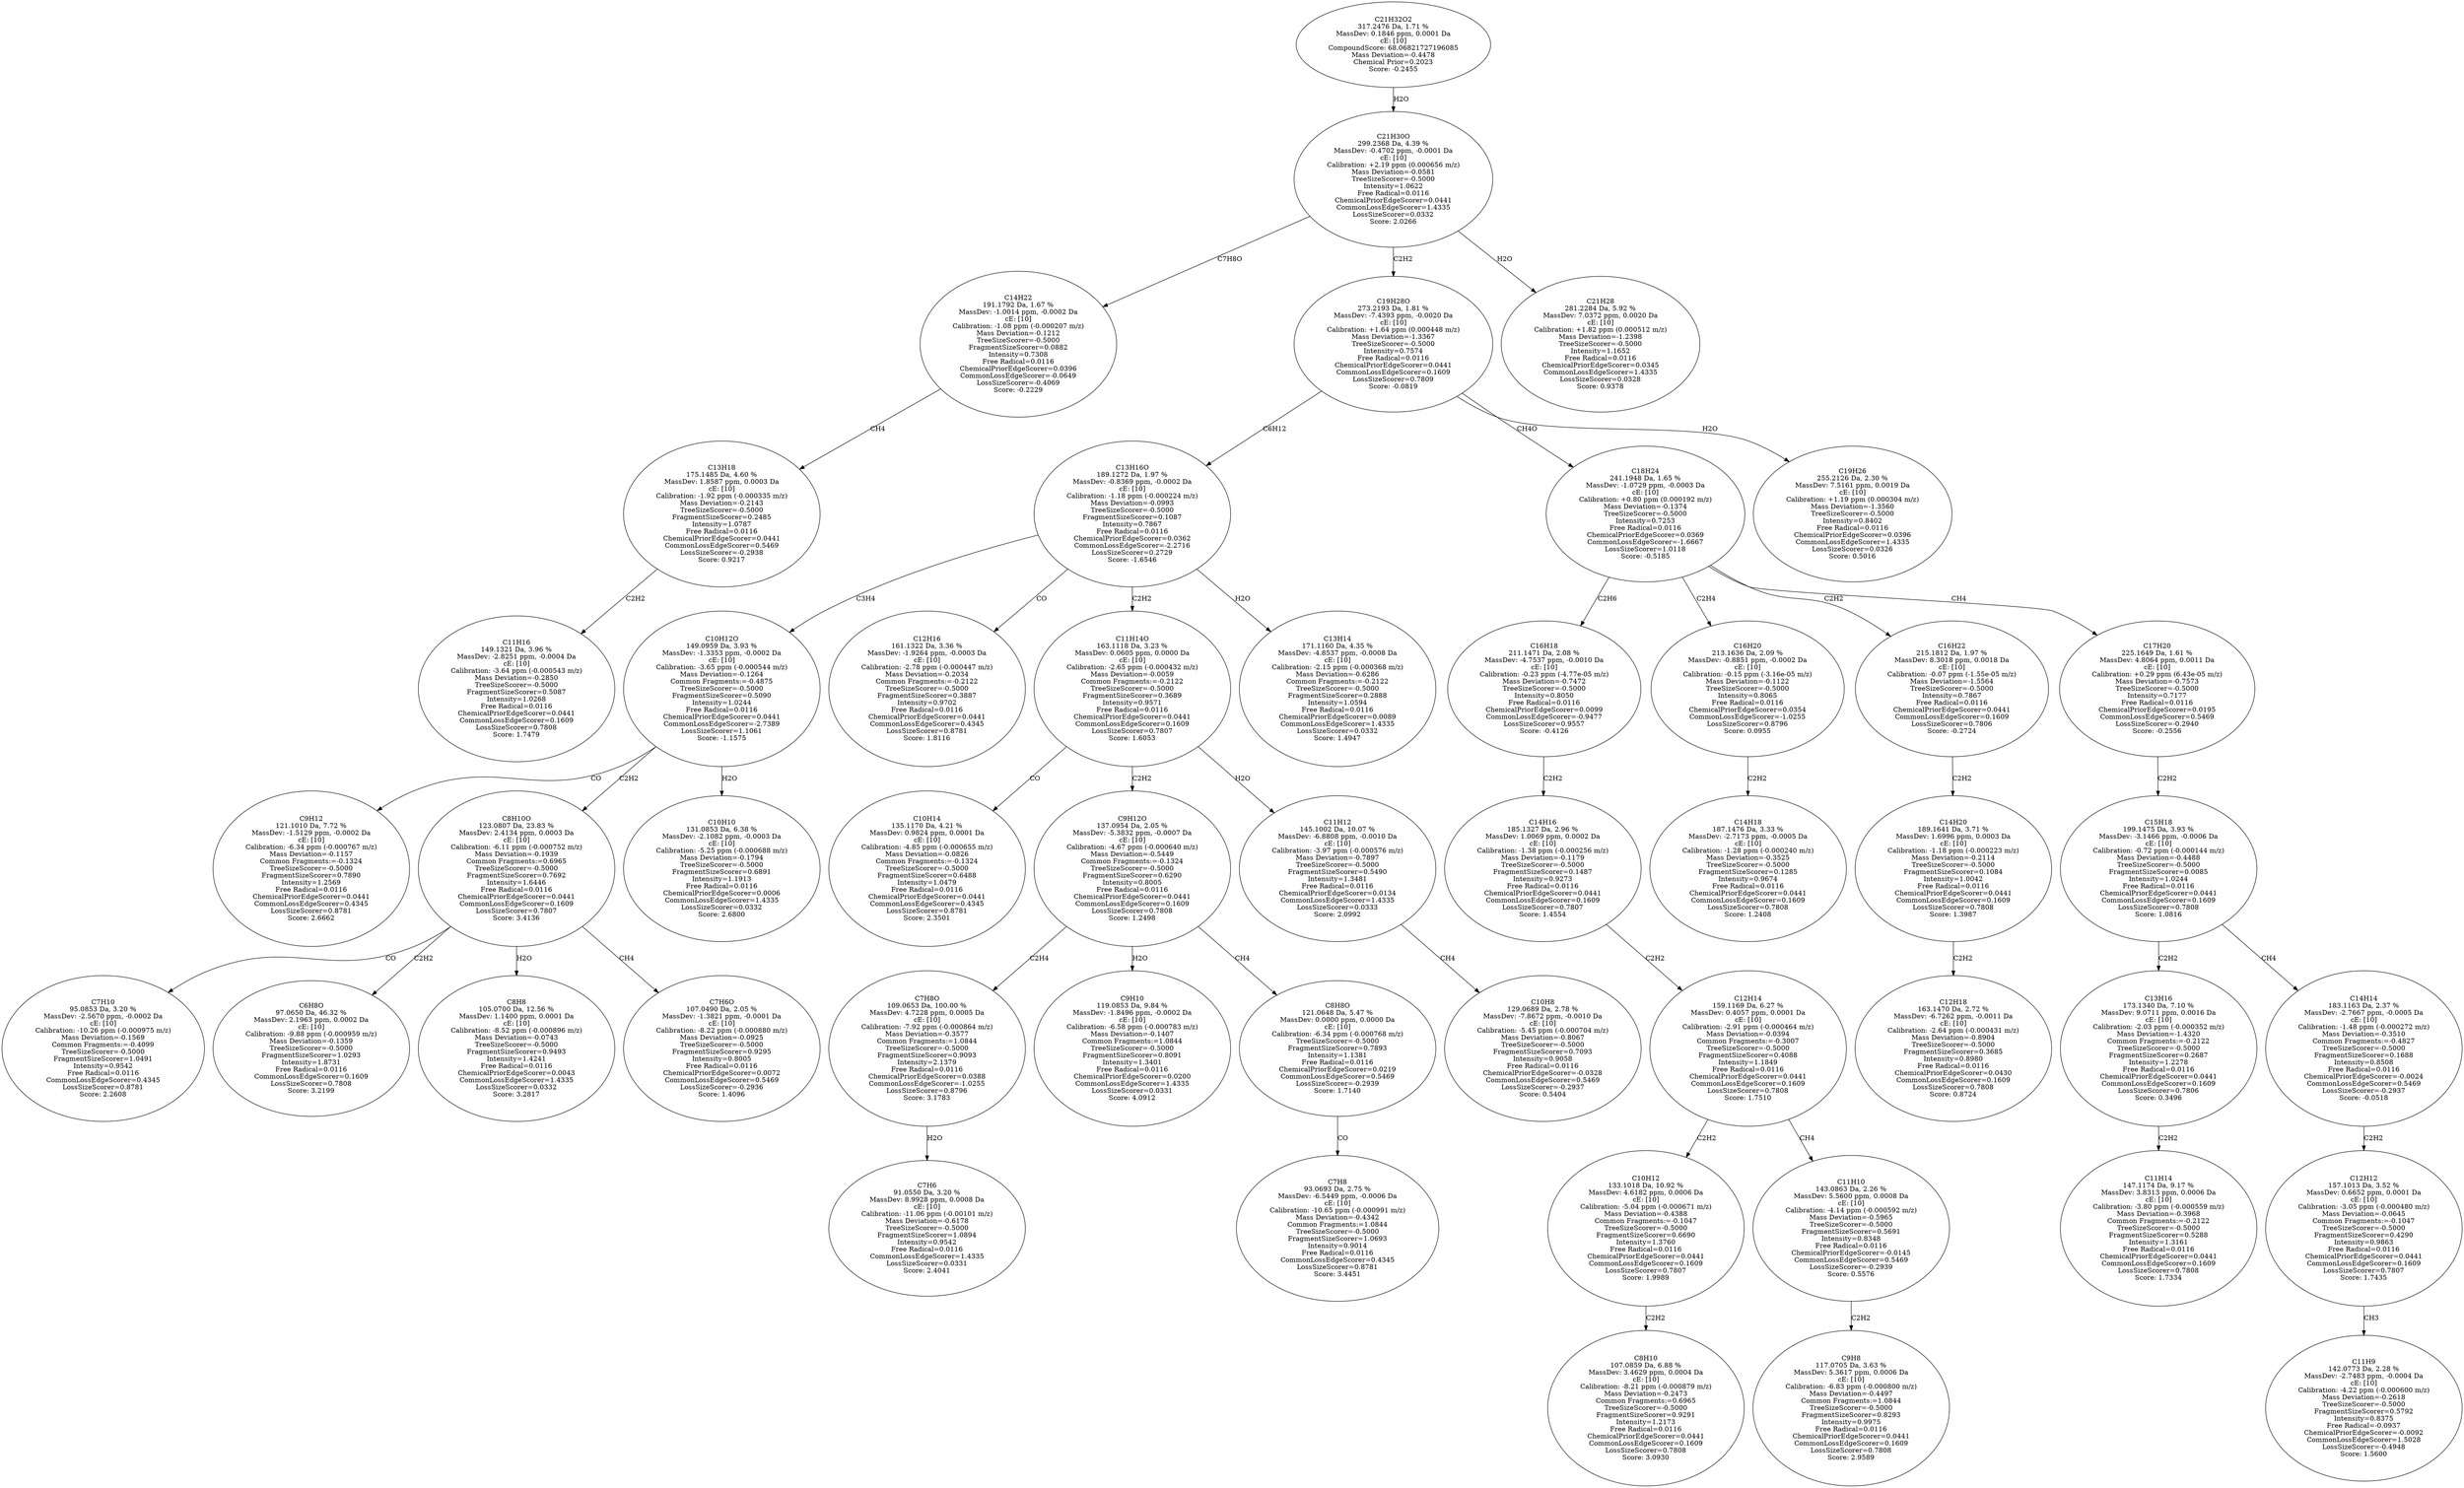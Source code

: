 strict digraph {
v1 [label="C11H16\n149.1321 Da, 3.96 %\nMassDev: -2.8251 ppm, -0.0004 Da\ncE: [10]\nCalibration: -3.64 ppm (-0.000543 m/z)\nMass Deviation=-0.2850\nTreeSizeScorer=-0.5000\nFragmentSizeScorer=0.5087\nIntensity=1.0268\nFree Radical=0.0116\nChemicalPriorEdgeScorer=0.0441\nCommonLossEdgeScorer=0.1609\nLossSizeScorer=0.7808\nScore: 1.7479"];
v2 [label="C13H18\n175.1485 Da, 4.60 %\nMassDev: 1.8587 ppm, 0.0003 Da\ncE: [10]\nCalibration: -1.92 ppm (-0.000335 m/z)\nMass Deviation=-0.2143\nTreeSizeScorer=-0.5000\nFragmentSizeScorer=0.2485\nIntensity=1.0787\nFree Radical=0.0116\nChemicalPriorEdgeScorer=0.0441\nCommonLossEdgeScorer=0.5469\nLossSizeScorer=-0.2938\nScore: 0.9217"];
v3 [label="C14H22\n191.1792 Da, 1.67 %\nMassDev: -1.0014 ppm, -0.0002 Da\ncE: [10]\nCalibration: -1.08 ppm (-0.000207 m/z)\nMass Deviation=-0.1212\nTreeSizeScorer=-0.5000\nFragmentSizeScorer=0.0882\nIntensity=0.7308\nFree Radical=0.0116\nChemicalPriorEdgeScorer=0.0396\nCommonLossEdgeScorer=-0.0649\nLossSizeScorer=-0.4069\nScore: -0.2229"];
v4 [label="C9H12\n121.1010 Da, 7.72 %\nMassDev: -1.5129 ppm, -0.0002 Da\ncE: [10]\nCalibration: -6.34 ppm (-0.000767 m/z)\nMass Deviation=-0.1157\nCommon Fragments:=-0.1324\nTreeSizeScorer=-0.5000\nFragmentSizeScorer=0.7890\nIntensity=1.2569\nFree Radical=0.0116\nChemicalPriorEdgeScorer=0.0441\nCommonLossEdgeScorer=0.4345\nLossSizeScorer=0.8781\nScore: 2.6662"];
v5 [label="C7H10\n95.0853 Da, 3.20 %\nMassDev: -2.5670 ppm, -0.0002 Da\ncE: [10]\nCalibration: -10.26 ppm (-0.000975 m/z)\nMass Deviation=-0.1569\nCommon Fragments:=-0.4099\nTreeSizeScorer=-0.5000\nFragmentSizeScorer=1.0491\nIntensity=0.9542\nFree Radical=0.0116\nCommonLossEdgeScorer=0.4345\nLossSizeScorer=0.8781\nScore: 2.2608"];
v6 [label="C6H8O\n97.0650 Da, 46.32 %\nMassDev: 2.1963 ppm, 0.0002 Da\ncE: [10]\nCalibration: -9.88 ppm (-0.000959 m/z)\nMass Deviation=-0.1359\nTreeSizeScorer=-0.5000\nFragmentSizeScorer=1.0293\nIntensity=1.8731\nFree Radical=0.0116\nCommonLossEdgeScorer=0.1609\nLossSizeScorer=0.7808\nScore: 3.2199"];
v7 [label="C8H8\n105.0700 Da, 12.56 %\nMassDev: 1.1400 ppm, 0.0001 Da\ncE: [10]\nCalibration: -8.52 ppm (-0.000896 m/z)\nMass Deviation=-0.0743\nTreeSizeScorer=-0.5000\nFragmentSizeScorer=0.9493\nIntensity=1.4241\nFree Radical=0.0116\nChemicalPriorEdgeScorer=0.0043\nCommonLossEdgeScorer=1.4335\nLossSizeScorer=0.0332\nScore: 3.2817"];
v8 [label="C7H6O\n107.0490 Da, 2.05 %\nMassDev: -1.3821 ppm, -0.0001 Da\ncE: [10]\nCalibration: -8.22 ppm (-0.000880 m/z)\nMass Deviation=-0.0925\nTreeSizeScorer=-0.5000\nFragmentSizeScorer=0.9295\nIntensity=0.8005\nFree Radical=0.0116\nChemicalPriorEdgeScorer=0.0072\nCommonLossEdgeScorer=0.5469\nLossSizeScorer=-0.2936\nScore: 1.4096"];
v9 [label="C8H10O\n123.0807 Da, 23.83 %\nMassDev: 2.4134 ppm, 0.0003 Da\ncE: [10]\nCalibration: -6.11 ppm (-0.000752 m/z)\nMass Deviation=-0.1939\nCommon Fragments:=0.6965\nTreeSizeScorer=-0.5000\nFragmentSizeScorer=0.7692\nIntensity=1.6446\nFree Radical=0.0116\nChemicalPriorEdgeScorer=0.0441\nCommonLossEdgeScorer=0.1609\nLossSizeScorer=0.7807\nScore: 3.4136"];
v10 [label="C10H10\n131.0853 Da, 6.38 %\nMassDev: -2.1082 ppm, -0.0003 Da\ncE: [10]\nCalibration: -5.25 ppm (-0.000688 m/z)\nMass Deviation=-0.1794\nTreeSizeScorer=-0.5000\nFragmentSizeScorer=0.6891\nIntensity=1.1913\nFree Radical=0.0116\nChemicalPriorEdgeScorer=0.0006\nCommonLossEdgeScorer=1.4335\nLossSizeScorer=0.0332\nScore: 2.6800"];
v11 [label="C10H12O\n149.0959 Da, 3.93 %\nMassDev: -1.3353 ppm, -0.0002 Da\ncE: [10]\nCalibration: -3.65 ppm (-0.000544 m/z)\nMass Deviation=-0.1264\nCommon Fragments:=-0.4875\nTreeSizeScorer=-0.5000\nFragmentSizeScorer=0.5090\nIntensity=1.0244\nFree Radical=0.0116\nChemicalPriorEdgeScorer=0.0441\nCommonLossEdgeScorer=-2.7389\nLossSizeScorer=1.1061\nScore: -1.1575"];
v12 [label="C12H16\n161.1322 Da, 3.36 %\nMassDev: -1.9264 ppm, -0.0003 Da\ncE: [10]\nCalibration: -2.78 ppm (-0.000447 m/z)\nMass Deviation=-0.2034\nCommon Fragments:=-0.2122\nTreeSizeScorer=-0.5000\nFragmentSizeScorer=0.3887\nIntensity=0.9702\nFree Radical=0.0116\nChemicalPriorEdgeScorer=0.0441\nCommonLossEdgeScorer=0.4345\nLossSizeScorer=0.8781\nScore: 1.8116"];
v13 [label="C10H14\n135.1170 Da, 4.21 %\nMassDev: 0.9824 ppm, 0.0001 Da\ncE: [10]\nCalibration: -4.85 ppm (-0.000655 m/z)\nMass Deviation=-0.0826\nCommon Fragments:=-0.1324\nTreeSizeScorer=-0.5000\nFragmentSizeScorer=0.6488\nIntensity=1.0479\nFree Radical=0.0116\nChemicalPriorEdgeScorer=0.0441\nCommonLossEdgeScorer=0.4345\nLossSizeScorer=0.8781\nScore: 2.3501"];
v14 [label="C7H6\n91.0550 Da, 3.20 %\nMassDev: 8.9928 ppm, 0.0008 Da\ncE: [10]\nCalibration: -11.06 ppm (-0.00101 m/z)\nMass Deviation=-0.6178\nTreeSizeScorer=-0.5000\nFragmentSizeScorer=1.0894\nIntensity=0.9542\nFree Radical=0.0116\nCommonLossEdgeScorer=1.4335\nLossSizeScorer=0.0331\nScore: 2.4041"];
v15 [label="C7H8O\n109.0653 Da, 100.00 %\nMassDev: 4.7228 ppm, 0.0005 Da\ncE: [10]\nCalibration: -7.92 ppm (-0.000864 m/z)\nMass Deviation=-0.3577\nCommon Fragments:=1.0844\nTreeSizeScorer=-0.5000\nFragmentSizeScorer=0.9093\nIntensity=2.1379\nFree Radical=0.0116\nChemicalPriorEdgeScorer=0.0388\nCommonLossEdgeScorer=-1.0255\nLossSizeScorer=0.8796\nScore: 3.1783"];
v16 [label="C9H10\n119.0853 Da, 9.84 %\nMassDev: -1.8496 ppm, -0.0002 Da\ncE: [10]\nCalibration: -6.58 ppm (-0.000783 m/z)\nMass Deviation=-0.1407\nCommon Fragments:=1.0844\nTreeSizeScorer=-0.5000\nFragmentSizeScorer=0.8091\nIntensity=1.3401\nFree Radical=0.0116\nChemicalPriorEdgeScorer=0.0200\nCommonLossEdgeScorer=1.4335\nLossSizeScorer=0.0331\nScore: 4.0912"];
v17 [label="C7H8\n93.0693 Da, 2.75 %\nMassDev: -6.5449 ppm, -0.0006 Da\ncE: [10]\nCalibration: -10.65 ppm (-0.000991 m/z)\nMass Deviation=-0.4342\nCommon Fragments:=1.0844\nTreeSizeScorer=-0.5000\nFragmentSizeScorer=1.0693\nIntensity=0.9014\nFree Radical=0.0116\nCommonLossEdgeScorer=0.4345\nLossSizeScorer=0.8781\nScore: 3.4451"];
v18 [label="C8H8O\n121.0648 Da, 5.47 %\nMassDev: 0.0000 ppm, 0.0000 Da\ncE: [10]\nCalibration: -6.34 ppm (-0.000768 m/z)\nTreeSizeScorer=-0.5000\nFragmentSizeScorer=0.7893\nIntensity=1.1381\nFree Radical=0.0116\nChemicalPriorEdgeScorer=0.0219\nCommonLossEdgeScorer=0.5469\nLossSizeScorer=-0.2939\nScore: 1.7140"];
v19 [label="C9H12O\n137.0954 Da, 2.05 %\nMassDev: -5.3832 ppm, -0.0007 Da\ncE: [10]\nCalibration: -4.67 ppm (-0.000640 m/z)\nMass Deviation=-0.5449\nCommon Fragments:=-0.1324\nTreeSizeScorer=-0.5000\nFragmentSizeScorer=0.6290\nIntensity=0.8005\nFree Radical=0.0116\nChemicalPriorEdgeScorer=0.0441\nCommonLossEdgeScorer=0.1609\nLossSizeScorer=0.7808\nScore: 1.2498"];
v20 [label="C10H8\n129.0689 Da, 2.78 %\nMassDev: -7.8672 ppm, -0.0010 Da\ncE: [10]\nCalibration: -5.45 ppm (-0.000704 m/z)\nMass Deviation=-0.8067\nTreeSizeScorer=-0.5000\nFragmentSizeScorer=0.7093\nIntensity=0.9058\nFree Radical=0.0116\nChemicalPriorEdgeScorer=-0.0328\nCommonLossEdgeScorer=0.5469\nLossSizeScorer=-0.2937\nScore: 0.5404"];
v21 [label="C11H12\n145.1002 Da, 10.07 %\nMassDev: -6.8808 ppm, -0.0010 Da\ncE: [10]\nCalibration: -3.97 ppm (-0.000576 m/z)\nMass Deviation=-0.7897\nTreeSizeScorer=-0.5000\nFragmentSizeScorer=0.5490\nIntensity=1.3481\nFree Radical=0.0116\nChemicalPriorEdgeScorer=0.0134\nCommonLossEdgeScorer=1.4335\nLossSizeScorer=0.0333\nScore: 2.0992"];
v22 [label="C11H14O\n163.1118 Da, 3.23 %\nMassDev: 0.0605 ppm, 0.0000 Da\ncE: [10]\nCalibration: -2.65 ppm (-0.000432 m/z)\nMass Deviation=-0.0059\nCommon Fragments:=-0.2122\nTreeSizeScorer=-0.5000\nFragmentSizeScorer=0.3689\nIntensity=0.9571\nFree Radical=0.0116\nChemicalPriorEdgeScorer=0.0441\nCommonLossEdgeScorer=0.1609\nLossSizeScorer=0.7807\nScore: 1.6053"];
v23 [label="C13H14\n171.1160 Da, 4.35 %\nMassDev: -4.8537 ppm, -0.0008 Da\ncE: [10]\nCalibration: -2.15 ppm (-0.000368 m/z)\nMass Deviation=-0.6286\nCommon Fragments:=-0.2122\nTreeSizeScorer=-0.5000\nFragmentSizeScorer=0.2888\nIntensity=1.0594\nFree Radical=0.0116\nChemicalPriorEdgeScorer=0.0089\nCommonLossEdgeScorer=1.4335\nLossSizeScorer=0.0332\nScore: 1.4947"];
v24 [label="C13H16O\n189.1272 Da, 1.97 %\nMassDev: -0.8369 ppm, -0.0002 Da\ncE: [10]\nCalibration: -1.18 ppm (-0.000224 m/z)\nMass Deviation=-0.0993\nTreeSizeScorer=-0.5000\nFragmentSizeScorer=0.1087\nIntensity=0.7867\nFree Radical=0.0116\nChemicalPriorEdgeScorer=0.0362\nCommonLossEdgeScorer=-2.2716\nLossSizeScorer=0.2729\nScore: -1.6546"];
v25 [label="C8H10\n107.0859 Da, 6.88 %\nMassDev: 3.4629 ppm, 0.0004 Da\ncE: [10]\nCalibration: -8.21 ppm (-0.000879 m/z)\nMass Deviation=-0.2473\nCommon Fragments:=0.6965\nTreeSizeScorer=-0.5000\nFragmentSizeScorer=0.9291\nIntensity=1.2173\nFree Radical=0.0116\nChemicalPriorEdgeScorer=0.0441\nCommonLossEdgeScorer=0.1609\nLossSizeScorer=0.7808\nScore: 3.0930"];
v26 [label="C10H12\n133.1018 Da, 10.92 %\nMassDev: 4.6182 ppm, 0.0006 Da\ncE: [10]\nCalibration: -5.04 ppm (-0.000671 m/z)\nMass Deviation=-0.4388\nCommon Fragments:=-0.1047\nTreeSizeScorer=-0.5000\nFragmentSizeScorer=0.6690\nIntensity=1.3760\nFree Radical=0.0116\nChemicalPriorEdgeScorer=0.0441\nCommonLossEdgeScorer=0.1609\nLossSizeScorer=0.7807\nScore: 1.9989"];
v27 [label="C9H8\n117.0705 Da, 3.63 %\nMassDev: 5.3617 ppm, 0.0006 Da\ncE: [10]\nCalibration: -6.83 ppm (-0.000800 m/z)\nMass Deviation=-0.4497\nCommon Fragments:=1.0844\nTreeSizeScorer=-0.5000\nFragmentSizeScorer=0.8293\nIntensity=0.9975\nFree Radical=0.0116\nChemicalPriorEdgeScorer=0.0441\nCommonLossEdgeScorer=0.1609\nLossSizeScorer=0.7808\nScore: 2.9589"];
v28 [label="C11H10\n143.0863 Da, 2.26 %\nMassDev: 5.5600 ppm, 0.0008 Da\ncE: [10]\nCalibration: -4.14 ppm (-0.000592 m/z)\nMass Deviation=-0.5965\nTreeSizeScorer=-0.5000\nFragmentSizeScorer=0.5691\nIntensity=0.8348\nFree Radical=0.0116\nChemicalPriorEdgeScorer=-0.0145\nCommonLossEdgeScorer=0.5469\nLossSizeScorer=-0.2939\nScore: 0.5576"];
v29 [label="C12H14\n159.1169 Da, 6.27 %\nMassDev: 0.4057 ppm, 0.0001 Da\ncE: [10]\nCalibration: -2.91 ppm (-0.000464 m/z)\nMass Deviation=-0.0394\nCommon Fragments:=-0.3007\nTreeSizeScorer=-0.5000\nFragmentSizeScorer=0.4088\nIntensity=1.1849\nFree Radical=0.0116\nChemicalPriorEdgeScorer=0.0441\nCommonLossEdgeScorer=0.1609\nLossSizeScorer=0.7808\nScore: 1.7510"];
v30 [label="C14H16\n185.1327 Da, 2.96 %\nMassDev: 1.0069 ppm, 0.0002 Da\ncE: [10]\nCalibration: -1.38 ppm (-0.000256 m/z)\nMass Deviation=-0.1179\nTreeSizeScorer=-0.5000\nFragmentSizeScorer=0.1487\nIntensity=0.9273\nFree Radical=0.0116\nChemicalPriorEdgeScorer=0.0441\nCommonLossEdgeScorer=0.1609\nLossSizeScorer=0.7807\nScore: 1.4554"];
v31 [label="C16H18\n211.1471 Da, 2.08 %\nMassDev: -4.7537 ppm, -0.0010 Da\ncE: [10]\nCalibration: -0.23 ppm (-4.77e-05 m/z)\nMass Deviation=-0.7472\nTreeSizeScorer=-0.5000\nIntensity=0.8050\nFree Radical=0.0116\nChemicalPriorEdgeScorer=0.0099\nCommonLossEdgeScorer=-0.9477\nLossSizeScorer=0.9557\nScore: -0.4126"];
v32 [label="C14H18\n187.1476 Da, 3.33 %\nMassDev: -2.7173 ppm, -0.0005 Da\ncE: [10]\nCalibration: -1.28 ppm (-0.000240 m/z)\nMass Deviation=-0.3525\nTreeSizeScorer=-0.5000\nFragmentSizeScorer=0.1285\nIntensity=0.9674\nFree Radical=0.0116\nChemicalPriorEdgeScorer=0.0441\nCommonLossEdgeScorer=0.1609\nLossSizeScorer=0.7808\nScore: 1.2408"];
v33 [label="C16H20\n213.1636 Da, 2.09 %\nMassDev: -0.8851 ppm, -0.0002 Da\ncE: [10]\nCalibration: -0.15 ppm (-3.16e-05 m/z)\nMass Deviation=-0.1122\nTreeSizeScorer=-0.5000\nIntensity=0.8065\nFree Radical=0.0116\nChemicalPriorEdgeScorer=0.0354\nCommonLossEdgeScorer=-1.0255\nLossSizeScorer=0.8796\nScore: 0.0955"];
v34 [label="C12H18\n163.1470 Da, 2.72 %\nMassDev: -6.7262 ppm, -0.0011 Da\ncE: [10]\nCalibration: -2.64 ppm (-0.000431 m/z)\nMass Deviation=-0.8904\nTreeSizeScorer=-0.5000\nFragmentSizeScorer=0.3685\nIntensity=0.8980\nFree Radical=0.0116\nChemicalPriorEdgeScorer=0.0430\nCommonLossEdgeScorer=0.1609\nLossSizeScorer=0.7808\nScore: 0.8724"];
v35 [label="C14H20\n189.1641 Da, 3.71 %\nMassDev: 1.6996 ppm, 0.0003 Da\ncE: [10]\nCalibration: -1.18 ppm (-0.000223 m/z)\nMass Deviation=-0.2114\nTreeSizeScorer=-0.5000\nFragmentSizeScorer=0.1084\nIntensity=1.0042\nFree Radical=0.0116\nChemicalPriorEdgeScorer=0.0441\nCommonLossEdgeScorer=0.1609\nLossSizeScorer=0.7808\nScore: 1.3987"];
v36 [label="C16H22\n215.1812 Da, 1.97 %\nMassDev: 8.3018 ppm, 0.0018 Da\ncE: [10]\nCalibration: -0.07 ppm (-1.55e-05 m/z)\nMass Deviation=-1.5564\nTreeSizeScorer=-0.5000\nIntensity=0.7867\nFree Radical=0.0116\nChemicalPriorEdgeScorer=0.0441\nCommonLossEdgeScorer=0.1609\nLossSizeScorer=0.7806\nScore: -0.2724"];
v37 [label="C11H14\n147.1174 Da, 9.17 %\nMassDev: 3.8313 ppm, 0.0006 Da\ncE: [10]\nCalibration: -3.80 ppm (-0.000559 m/z)\nMass Deviation=-0.3968\nCommon Fragments:=-0.2122\nTreeSizeScorer=-0.5000\nFragmentSizeScorer=0.5288\nIntensity=1.3161\nFree Radical=0.0116\nChemicalPriorEdgeScorer=0.0441\nCommonLossEdgeScorer=0.1609\nLossSizeScorer=0.7808\nScore: 1.7334"];
v38 [label="C13H16\n173.1340 Da, 7.10 %\nMassDev: 9.0711 ppm, 0.0016 Da\ncE: [10]\nCalibration: -2.03 ppm (-0.000352 m/z)\nMass Deviation=-1.4320\nCommon Fragments:=-0.2122\nTreeSizeScorer=-0.5000\nFragmentSizeScorer=0.2687\nIntensity=1.2278\nFree Radical=0.0116\nChemicalPriorEdgeScorer=0.0441\nCommonLossEdgeScorer=0.1609\nLossSizeScorer=0.7806\nScore: 0.3496"];
v39 [label="C11H9\n142.0773 Da, 2.28 %\nMassDev: -2.7483 ppm, -0.0004 Da\ncE: [10]\nCalibration: -4.22 ppm (-0.000600 m/z)\nMass Deviation=-0.2618\nTreeSizeScorer=-0.5000\nFragmentSizeScorer=0.5792\nIntensity=0.8375\nFree Radical=-0.0937\nChemicalPriorEdgeScorer=-0.0092\nCommonLossEdgeScorer=1.5028\nLossSizeScorer=-0.4948\nScore: 1.5600"];
v40 [label="C12H12\n157.1013 Da, 3.52 %\nMassDev: 0.6652 ppm, 0.0001 Da\ncE: [10]\nCalibration: -3.05 ppm (-0.000480 m/z)\nMass Deviation=-0.0645\nCommon Fragments:=-0.1047\nTreeSizeScorer=-0.5000\nFragmentSizeScorer=0.4290\nIntensity=0.9863\nFree Radical=0.0116\nChemicalPriorEdgeScorer=0.0441\nCommonLossEdgeScorer=0.1609\nLossSizeScorer=0.7807\nScore: 1.7435"];
v41 [label="C14H14\n183.1163 Da, 2.37 %\nMassDev: -2.7667 ppm, -0.0005 Da\ncE: [10]\nCalibration: -1.48 ppm (-0.000272 m/z)\nMass Deviation=-0.3510\nCommon Fragments:=-0.4827\nTreeSizeScorer=-0.5000\nFragmentSizeScorer=0.1688\nIntensity=0.8508\nFree Radical=0.0116\nChemicalPriorEdgeScorer=-0.0024\nCommonLossEdgeScorer=0.5469\nLossSizeScorer=-0.2937\nScore: -0.0518"];
v42 [label="C15H18\n199.1475 Da, 3.93 %\nMassDev: -3.1466 ppm, -0.0006 Da\ncE: [10]\nCalibration: -0.72 ppm (-0.000144 m/z)\nMass Deviation=-0.4488\nTreeSizeScorer=-0.5000\nFragmentSizeScorer=0.0085\nIntensity=1.0244\nFree Radical=0.0116\nChemicalPriorEdgeScorer=0.0441\nCommonLossEdgeScorer=0.1609\nLossSizeScorer=0.7808\nScore: 1.0816"];
v43 [label="C17H20\n225.1649 Da, 1.61 %\nMassDev: 4.8064 ppm, 0.0011 Da\ncE: [10]\nCalibration: +0.29 ppm (6.43e-05 m/z)\nMass Deviation=-0.7573\nTreeSizeScorer=-0.5000\nIntensity=0.7177\nFree Radical=0.0116\nChemicalPriorEdgeScorer=0.0195\nCommonLossEdgeScorer=0.5469\nLossSizeScorer=-0.2940\nScore: -0.2556"];
v44 [label="C18H24\n241.1948 Da, 1.65 %\nMassDev: -1.0729 ppm, -0.0003 Da\ncE: [10]\nCalibration: +0.80 ppm (0.000192 m/z)\nMass Deviation=-0.1374\nTreeSizeScorer=-0.5000\nIntensity=0.7253\nFree Radical=0.0116\nChemicalPriorEdgeScorer=0.0369\nCommonLossEdgeScorer=-1.6667\nLossSizeScorer=1.0118\nScore: -0.5185"];
v45 [label="C19H26\n255.2126 Da, 2.30 %\nMassDev: 7.5161 ppm, 0.0019 Da\ncE: [10]\nCalibration: +1.19 ppm (0.000304 m/z)\nMass Deviation=-1.3560\nTreeSizeScorer=-0.5000\nIntensity=0.8402\nFree Radical=0.0116\nChemicalPriorEdgeScorer=0.0396\nCommonLossEdgeScorer=1.4335\nLossSizeScorer=0.0326\nScore: 0.5016"];
v46 [label="C19H28O\n273.2193 Da, 1.81 %\nMassDev: -7.4393 ppm, -0.0020 Da\ncE: [10]\nCalibration: +1.64 ppm (0.000448 m/z)\nMass Deviation=-1.3367\nTreeSizeScorer=-0.5000\nIntensity=0.7574\nFree Radical=0.0116\nChemicalPriorEdgeScorer=0.0441\nCommonLossEdgeScorer=0.1609\nLossSizeScorer=0.7809\nScore: -0.0819"];
v47 [label="C21H28\n281.2284 Da, 5.92 %\nMassDev: 7.0372 ppm, 0.0020 Da\ncE: [10]\nCalibration: +1.82 ppm (0.000512 m/z)\nMass Deviation=-1.2398\nTreeSizeScorer=-0.5000\nIntensity=1.1652\nFree Radical=0.0116\nChemicalPriorEdgeScorer=0.0345\nCommonLossEdgeScorer=1.4335\nLossSizeScorer=0.0328\nScore: 0.9378"];
v48 [label="C21H30O\n299.2368 Da, 4.39 %\nMassDev: -0.4702 ppm, -0.0001 Da\ncE: [10]\nCalibration: +2.19 ppm (0.000656 m/z)\nMass Deviation=-0.0581\nTreeSizeScorer=-0.5000\nIntensity=1.0622\nFree Radical=0.0116\nChemicalPriorEdgeScorer=0.0441\nCommonLossEdgeScorer=1.4335\nLossSizeScorer=0.0332\nScore: 2.0266"];
v49 [label="C21H32O2\n317.2476 Da, 1.71 %\nMassDev: 0.1846 ppm, 0.0001 Da\ncE: [10]\nCompoundScore: 68.06821727196085\nMass Deviation=-0.4478\nChemical Prior=0.2023\nScore: -0.2455"];
v2 -> v1 [label="C2H2"];
v3 -> v2 [label="CH4"];
v48 -> v3 [label="C7H8O"];
v11 -> v4 [label="CO"];
v9 -> v5 [label="CO"];
v9 -> v6 [label="C2H2"];
v9 -> v7 [label="H2O"];
v9 -> v8 [label="CH4"];
v11 -> v9 [label="C2H2"];
v11 -> v10 [label="H2O"];
v24 -> v11 [label="C3H4"];
v24 -> v12 [label="CO"];
v22 -> v13 [label="CO"];
v15 -> v14 [label="H2O"];
v19 -> v15 [label="C2H4"];
v19 -> v16 [label="H2O"];
v18 -> v17 [label="CO"];
v19 -> v18 [label="CH4"];
v22 -> v19 [label="C2H2"];
v21 -> v20 [label="CH4"];
v22 -> v21 [label="H2O"];
v24 -> v22 [label="C2H2"];
v24 -> v23 [label="H2O"];
v46 -> v24 [label="C6H12"];
v26 -> v25 [label="C2H2"];
v29 -> v26 [label="C2H2"];
v28 -> v27 [label="C2H2"];
v29 -> v28 [label="CH4"];
v30 -> v29 [label="C2H2"];
v31 -> v30 [label="C2H2"];
v44 -> v31 [label="C2H6"];
v33 -> v32 [label="C2H2"];
v44 -> v33 [label="C2H4"];
v35 -> v34 [label="C2H2"];
v36 -> v35 [label="C2H2"];
v44 -> v36 [label="C2H2"];
v38 -> v37 [label="C2H2"];
v42 -> v38 [label="C2H2"];
v40 -> v39 [label="CH3"];
v41 -> v40 [label="C2H2"];
v42 -> v41 [label="CH4"];
v43 -> v42 [label="C2H2"];
v44 -> v43 [label="CH4"];
v46 -> v44 [label="CH4O"];
v46 -> v45 [label="H2O"];
v48 -> v46 [label="C2H2"];
v48 -> v47 [label="H2O"];
v49 -> v48 [label="H2O"];
}